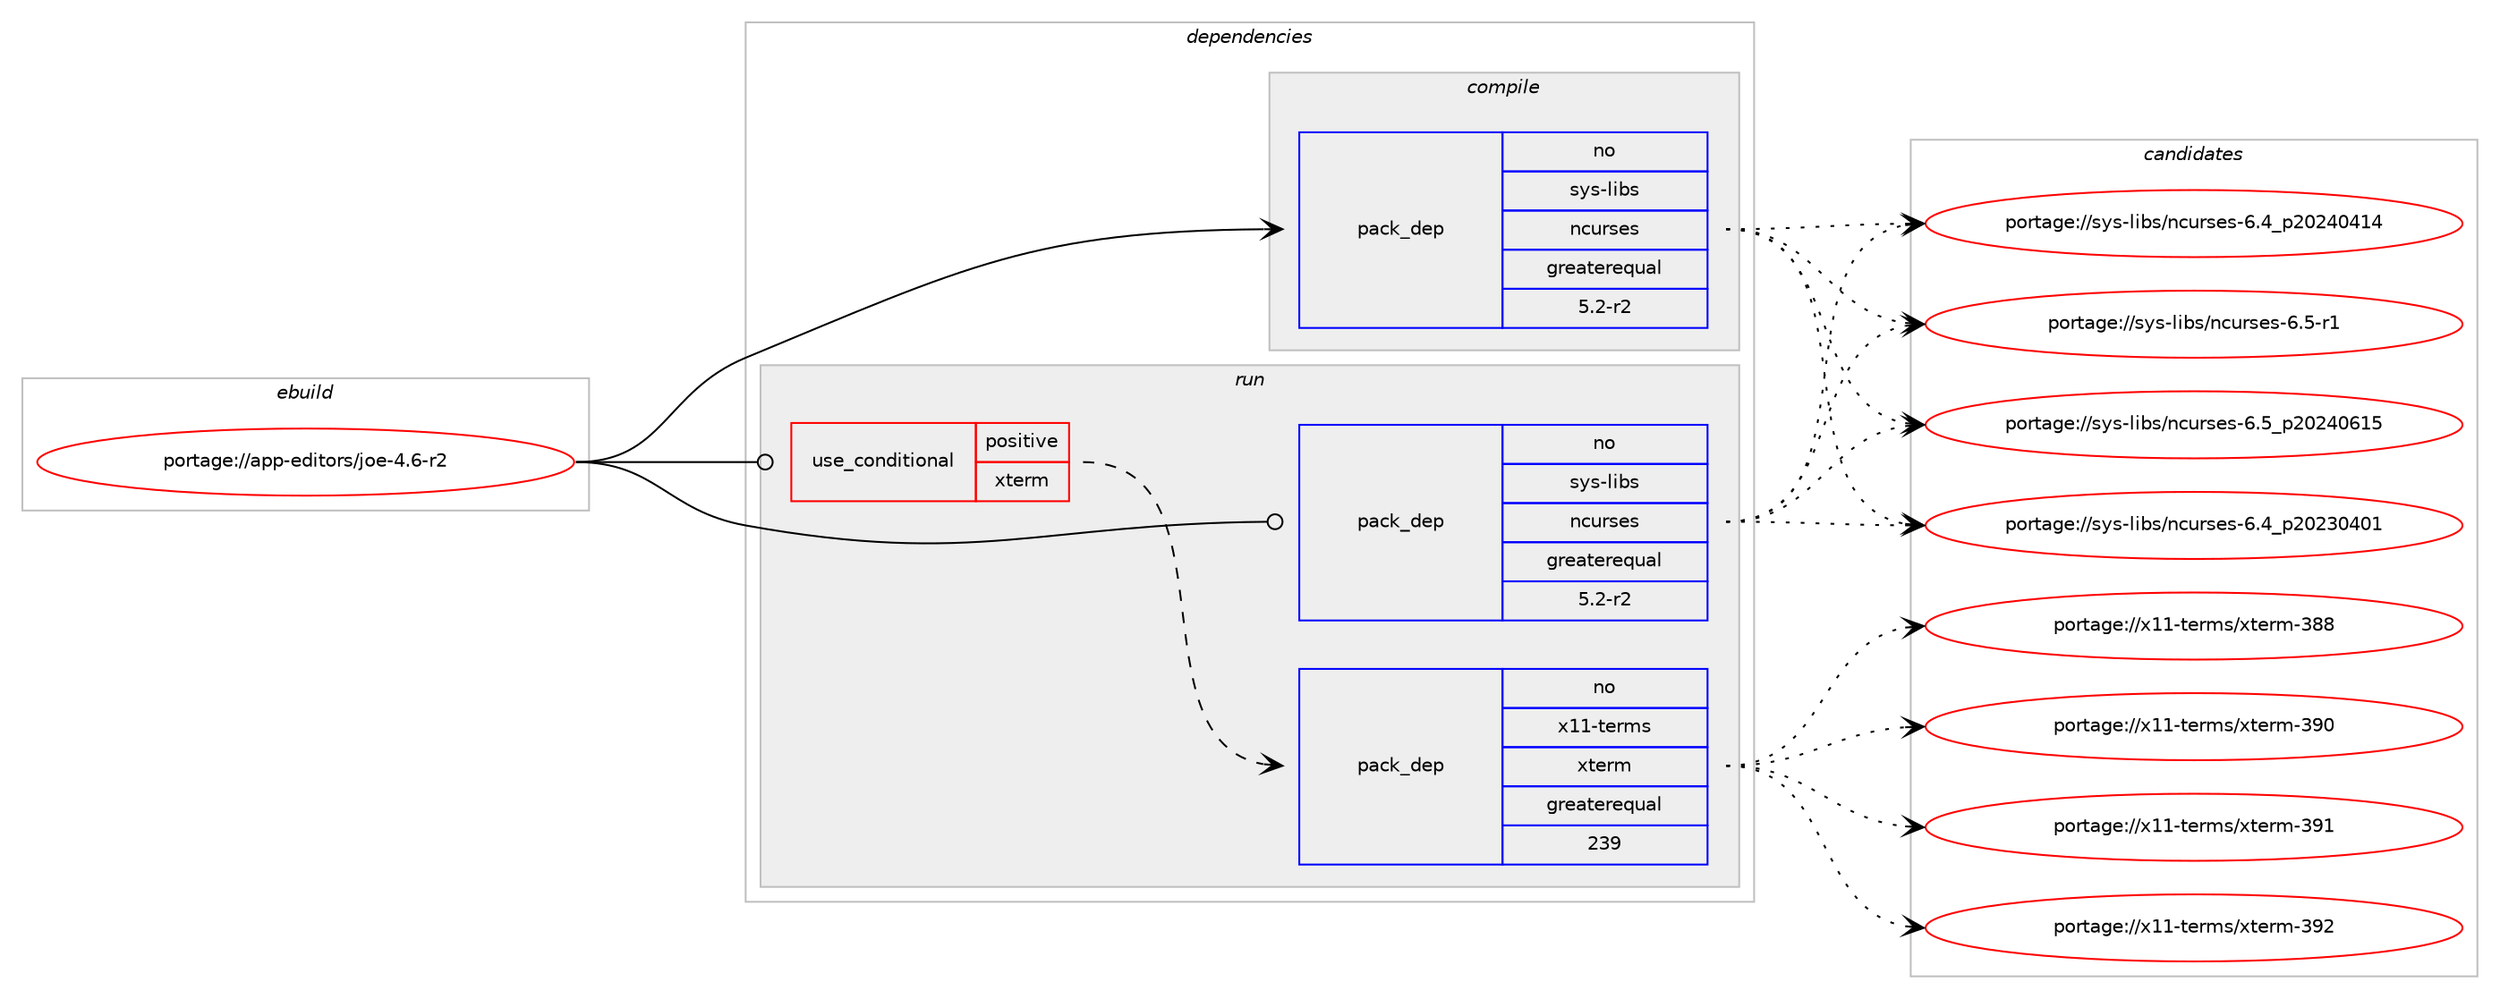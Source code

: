 digraph prolog {

# *************
# Graph options
# *************

newrank=true;
concentrate=true;
compound=true;
graph [rankdir=LR,fontname=Helvetica,fontsize=10,ranksep=1.5];#, ranksep=2.5, nodesep=0.2];
edge  [arrowhead=vee];
node  [fontname=Helvetica,fontsize=10];

# **********
# The ebuild
# **********

subgraph cluster_leftcol {
color=gray;
rank=same;
label=<<i>ebuild</i>>;
id [label="portage://app-editors/joe-4.6-r2", color=red, width=4, href="../app-editors/joe-4.6-r2.svg"];
}

# ****************
# The dependencies
# ****************

subgraph cluster_midcol {
color=gray;
label=<<i>dependencies</i>>;
subgraph cluster_compile {
fillcolor="#eeeeee";
style=filled;
label=<<i>compile</i>>;
subgraph pack2814 {
dependency8228 [label=<<TABLE BORDER="0" CELLBORDER="1" CELLSPACING="0" CELLPADDING="4" WIDTH="220"><TR><TD ROWSPAN="6" CELLPADDING="30">pack_dep</TD></TR><TR><TD WIDTH="110">no</TD></TR><TR><TD>sys-libs</TD></TR><TR><TD>ncurses</TD></TR><TR><TD>greaterequal</TD></TR><TR><TD>5.2-r2</TD></TR></TABLE>>, shape=none, color=blue];
}
id:e -> dependency8228:w [weight=20,style="solid",arrowhead="vee"];
}
subgraph cluster_compileandrun {
fillcolor="#eeeeee";
style=filled;
label=<<i>compile and run</i>>;
}
subgraph cluster_run {
fillcolor="#eeeeee";
style=filled;
label=<<i>run</i>>;
subgraph cond5296 {
dependency8229 [label=<<TABLE BORDER="0" CELLBORDER="1" CELLSPACING="0" CELLPADDING="4"><TR><TD ROWSPAN="3" CELLPADDING="10">use_conditional</TD></TR><TR><TD>positive</TD></TR><TR><TD>xterm</TD></TR></TABLE>>, shape=none, color=red];
subgraph pack2815 {
dependency8230 [label=<<TABLE BORDER="0" CELLBORDER="1" CELLSPACING="0" CELLPADDING="4" WIDTH="220"><TR><TD ROWSPAN="6" CELLPADDING="30">pack_dep</TD></TR><TR><TD WIDTH="110">no</TD></TR><TR><TD>x11-terms</TD></TR><TR><TD>xterm</TD></TR><TR><TD>greaterequal</TD></TR><TR><TD>239</TD></TR></TABLE>>, shape=none, color=blue];
}
dependency8229:e -> dependency8230:w [weight=20,style="dashed",arrowhead="vee"];
}
id:e -> dependency8229:w [weight=20,style="solid",arrowhead="odot"];
subgraph pack2816 {
dependency8231 [label=<<TABLE BORDER="0" CELLBORDER="1" CELLSPACING="0" CELLPADDING="4" WIDTH="220"><TR><TD ROWSPAN="6" CELLPADDING="30">pack_dep</TD></TR><TR><TD WIDTH="110">no</TD></TR><TR><TD>sys-libs</TD></TR><TR><TD>ncurses</TD></TR><TR><TD>greaterequal</TD></TR><TR><TD>5.2-r2</TD></TR></TABLE>>, shape=none, color=blue];
}
id:e -> dependency8231:w [weight=20,style="solid",arrowhead="odot"];
}
}

# **************
# The candidates
# **************

subgraph cluster_choices {
rank=same;
color=gray;
label=<<i>candidates</i>>;

subgraph choice2814 {
color=black;
nodesep=1;
choice1151211154510810598115471109911711411510111545544652951125048505148524849 [label="portage://sys-libs/ncurses-6.4_p20230401", color=red, width=4,href="../sys-libs/ncurses-6.4_p20230401.svg"];
choice1151211154510810598115471109911711411510111545544652951125048505248524952 [label="portage://sys-libs/ncurses-6.4_p20240414", color=red, width=4,href="../sys-libs/ncurses-6.4_p20240414.svg"];
choice11512111545108105981154711099117114115101115455446534511449 [label="portage://sys-libs/ncurses-6.5-r1", color=red, width=4,href="../sys-libs/ncurses-6.5-r1.svg"];
choice1151211154510810598115471109911711411510111545544653951125048505248544953 [label="portage://sys-libs/ncurses-6.5_p20240615", color=red, width=4,href="../sys-libs/ncurses-6.5_p20240615.svg"];
dependency8228:e -> choice1151211154510810598115471109911711411510111545544652951125048505148524849:w [style=dotted,weight="100"];
dependency8228:e -> choice1151211154510810598115471109911711411510111545544652951125048505248524952:w [style=dotted,weight="100"];
dependency8228:e -> choice11512111545108105981154711099117114115101115455446534511449:w [style=dotted,weight="100"];
dependency8228:e -> choice1151211154510810598115471109911711411510111545544653951125048505248544953:w [style=dotted,weight="100"];
}
subgraph choice2815 {
color=black;
nodesep=1;
choice1204949451161011141091154712011610111410945515656 [label="portage://x11-terms/xterm-388", color=red, width=4,href="../x11-terms/xterm-388.svg"];
choice1204949451161011141091154712011610111410945515748 [label="portage://x11-terms/xterm-390", color=red, width=4,href="../x11-terms/xterm-390.svg"];
choice1204949451161011141091154712011610111410945515749 [label="portage://x11-terms/xterm-391", color=red, width=4,href="../x11-terms/xterm-391.svg"];
choice1204949451161011141091154712011610111410945515750 [label="portage://x11-terms/xterm-392", color=red, width=4,href="../x11-terms/xterm-392.svg"];
dependency8230:e -> choice1204949451161011141091154712011610111410945515656:w [style=dotted,weight="100"];
dependency8230:e -> choice1204949451161011141091154712011610111410945515748:w [style=dotted,weight="100"];
dependency8230:e -> choice1204949451161011141091154712011610111410945515749:w [style=dotted,weight="100"];
dependency8230:e -> choice1204949451161011141091154712011610111410945515750:w [style=dotted,weight="100"];
}
subgraph choice2816 {
color=black;
nodesep=1;
choice1151211154510810598115471109911711411510111545544652951125048505148524849 [label="portage://sys-libs/ncurses-6.4_p20230401", color=red, width=4,href="../sys-libs/ncurses-6.4_p20230401.svg"];
choice1151211154510810598115471109911711411510111545544652951125048505248524952 [label="portage://sys-libs/ncurses-6.4_p20240414", color=red, width=4,href="../sys-libs/ncurses-6.4_p20240414.svg"];
choice11512111545108105981154711099117114115101115455446534511449 [label="portage://sys-libs/ncurses-6.5-r1", color=red, width=4,href="../sys-libs/ncurses-6.5-r1.svg"];
choice1151211154510810598115471109911711411510111545544653951125048505248544953 [label="portage://sys-libs/ncurses-6.5_p20240615", color=red, width=4,href="../sys-libs/ncurses-6.5_p20240615.svg"];
dependency8231:e -> choice1151211154510810598115471109911711411510111545544652951125048505148524849:w [style=dotted,weight="100"];
dependency8231:e -> choice1151211154510810598115471109911711411510111545544652951125048505248524952:w [style=dotted,weight="100"];
dependency8231:e -> choice11512111545108105981154711099117114115101115455446534511449:w [style=dotted,weight="100"];
dependency8231:e -> choice1151211154510810598115471109911711411510111545544653951125048505248544953:w [style=dotted,weight="100"];
}
}

}
